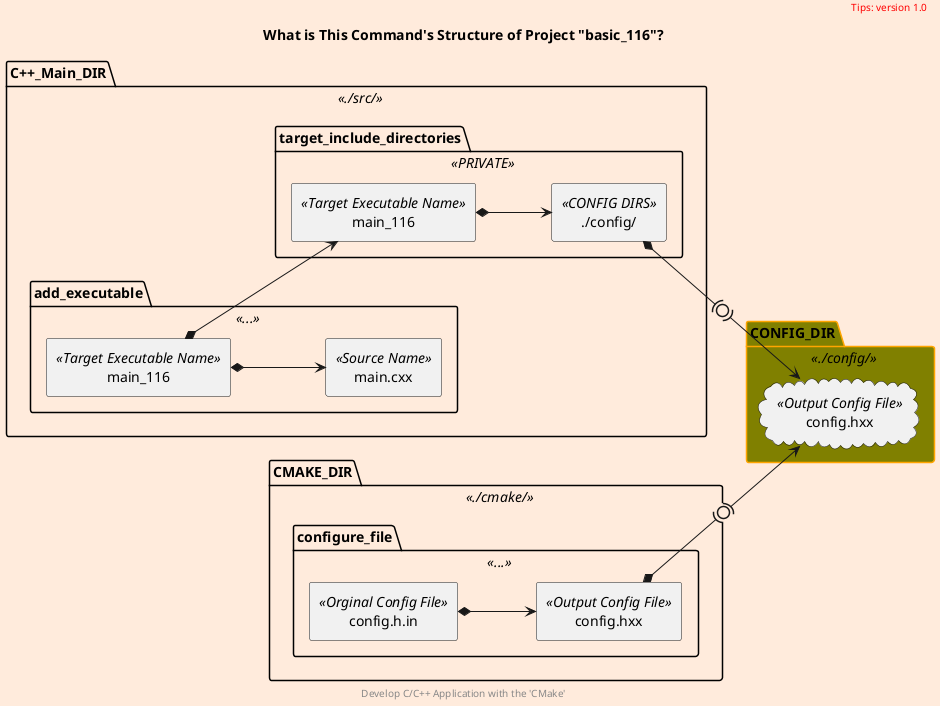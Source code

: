 @startuml
scale 800 width
skinparam backgroundColor #FFEBDC
scale 1

skinparam Folder {
  backgroundColor Olive
  borderColor orange
}

left to right direction
package C++_Main_DIR <<./src/>> as cxx_main {
    package add_executable <<...>> {
        rectangle main_116 <<Target Executable Name>> as main_116
        rectangle main.cxx <<Source Name>> as main_cxx
    }
    package target_include_directories <<PRIVATE>> as include_config {
        rectangle main_116 <<Target Executable Name>> as main_116_include
        rectangle "./config/" <<CONFIG DIRS>> as config_dir
    }

    main_116 *--> main_cxx
    main_116 *--> main_116_include
    main_116_include *--> config_dir
}

Folder CONFIG_DIR <<./config/>> as config_dir_out {
    cloud config.hxx <<Output Config File>> as config_hxx_out
}

package CMAKE_DIR <<./cmake/>> as cmake_config {
    package configure_file <<...>> {
        rectangle config.h.in <<Orginal Config File>> as config_h_in
        rectangle config.hxx <<Output Config File>> as config_hxx
    }

    config_h_in *--> config_hxx
}


config_dir *-(0)-> config_hxx_out
config_hxx *-(0)-> config_hxx_out


title
    What is This Command's Structure of Project "basic_116"?
end title

header
<font color=red>Tips: version 1.0</font>
endheader

center footer Develop C/C++ Application with the 'CMake'

@enduml